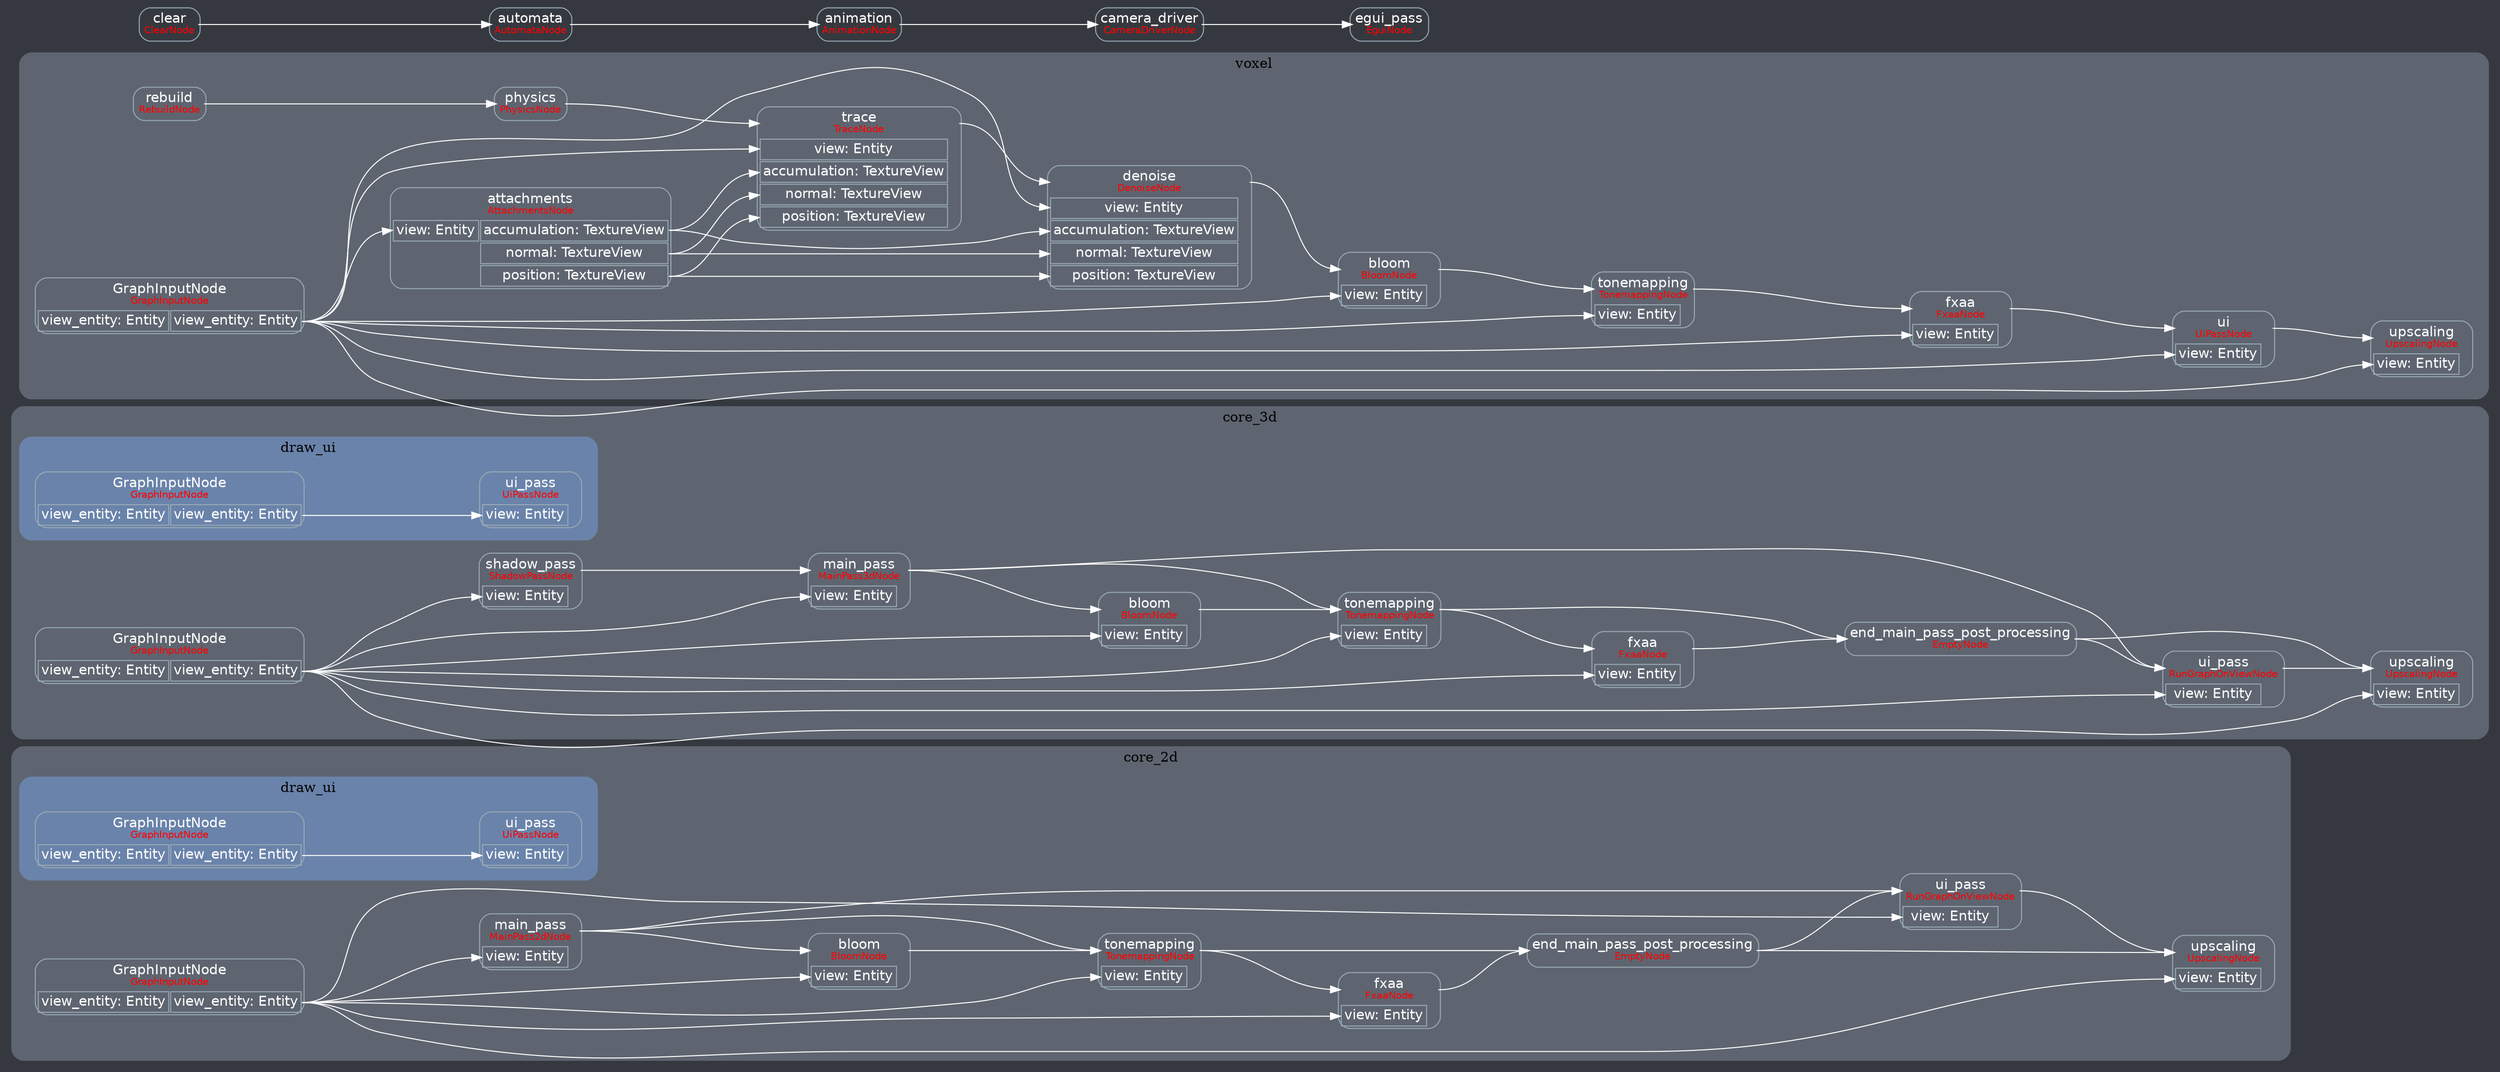 digraph "RenderGraph" {
	"rankdir"="LR";
	"ranksep"="1.0";
	graph ["bgcolor"="#35393F"];
	edge ["fontname"="Helvetica", "fontcolor"="white"];
	node ["shape"="plaintext", "fontname"="Helvetica", "fontcolor"="white"];
	subgraph "cluster_core_2d" {
		"label"="core_2d";
		graph ["style"="rounded,filled", "color"="#5e6570", "fontcolor"="black"];
		subgraph "cluster_core_2d_draw_ui" {
			"label"="draw_ui";
			graph ["style"="rounded,filled", "color"="#6a83aa", "fontcolor"="black"];
			"_core_2d_draw_ui__core_2d_draw_uiGraphInputNode" ["label"=<<TABLE STYLE="rounded"><TR><TD PORT="title" BORDER="0" COLSPAN="2">GraphInputNode<BR/><FONT COLOR="red" POINT-SIZE="10">GraphInputNode</FONT></TD></TR><TR><TD PORT="in-0">view_entity: Entity</TD><TD PORT="out-0">view_entity: Entity</TD></TR></TABLE>>, "color"="#99aab5", "fillcolor"="#99aab5"]
			"_core_2d_draw_ui__core_2d_draw_uiui_pass" ["label"=<<TABLE STYLE="rounded"><TR><TD PORT="title" BORDER="0" COLSPAN="2">ui_pass<BR/><FONT COLOR="red" POINT-SIZE="10">UiPassNode</FONT></TD></TR><TR><TD PORT="in-0">view: Entity</TD><TD BORDER="0">&nbsp;</TD></TR></TABLE>>, "color"="#99aab5", "fillcolor"="#99aab5"]
			"_core_2d_draw_ui__core_2d_draw_uiGraphInputNode":"out-0:e" -> "_core_2d_draw_ui__core_2d_draw_uiui_pass":"in-0:w" ["color"="white"]
		}
		
		"_core_2d__core_2dbloom" ["label"=<<TABLE STYLE="rounded"><TR><TD PORT="title" BORDER="0" COLSPAN="2">bloom<BR/><FONT COLOR="red" POINT-SIZE="10">BloomNode</FONT></TD></TR><TR><TD PORT="in-0">view: Entity</TD><TD BORDER="0">&nbsp;</TD></TR></TABLE>>, "color"="#99aab5", "fillcolor"="#99aab5"]
		"_core_2d__core_2dmain_pass" ["label"=<<TABLE STYLE="rounded"><TR><TD PORT="title" BORDER="0" COLSPAN="2">main_pass<BR/><FONT COLOR="red" POINT-SIZE="10">MainPass2dNode</FONT></TD></TR><TR><TD PORT="in-0">view: Entity</TD><TD BORDER="0">&nbsp;</TD></TR></TABLE>>, "color"="#99aab5", "fillcolor"="#99aab5"]
		"_core_2d__core_2dfxaa" ["label"=<<TABLE STYLE="rounded"><TR><TD PORT="title" BORDER="0" COLSPAN="2">fxaa<BR/><FONT COLOR="red" POINT-SIZE="10">FxaaNode</FONT></TD></TR><TR><TD PORT="in-0">view: Entity</TD><TD BORDER="0">&nbsp;</TD></TR></TABLE>>, "color"="#99aab5", "fillcolor"="#99aab5"]
		"_core_2d__core_2dtonemapping" ["label"=<<TABLE STYLE="rounded"><TR><TD PORT="title" BORDER="0" COLSPAN="2">tonemapping<BR/><FONT COLOR="red" POINT-SIZE="10">TonemappingNode</FONT></TD></TR><TR><TD PORT="in-0">view: Entity</TD><TD BORDER="0">&nbsp;</TD></TR></TABLE>>, "color"="#99aab5", "fillcolor"="#99aab5"]
		"_core_2d__core_2dupscaling" ["label"=<<TABLE STYLE="rounded"><TR><TD PORT="title" BORDER="0" COLSPAN="2">upscaling<BR/><FONT COLOR="red" POINT-SIZE="10">UpscalingNode</FONT></TD></TR><TR><TD PORT="in-0">view: Entity</TD><TD BORDER="0">&nbsp;</TD></TR></TABLE>>, "color"="#99aab5", "fillcolor"="#99aab5"]
		"_core_2d__core_2dGraphInputNode" ["label"=<<TABLE STYLE="rounded"><TR><TD PORT="title" BORDER="0" COLSPAN="2">GraphInputNode<BR/><FONT COLOR="red" POINT-SIZE="10">GraphInputNode</FONT></TD></TR><TR><TD PORT="in-0">view_entity: Entity</TD><TD PORT="out-0">view_entity: Entity</TD></TR></TABLE>>, "color"="#99aab5", "fillcolor"="#99aab5"]
		"_core_2d__core_2dend_main_pass_post_processing" ["label"=<<TABLE STYLE="rounded"><TR><TD PORT="title" BORDER="0" COLSPAN="2">end_main_pass_post_processing<BR/><FONT COLOR="red" POINT-SIZE="10">EmptyNode</FONT></TD></TR></TABLE>>, "color"="#99aab5", "fillcolor"="#99aab5"]
		"_core_2d__core_2dui_pass" ["label"=<<TABLE STYLE="rounded"><TR><TD PORT="title" BORDER="0" COLSPAN="2">ui_pass<BR/><FONT COLOR="red" POINT-SIZE="10">RunGraphOnViewNode</FONT></TD></TR><TR><TD PORT="in-0">view: Entity</TD><TD BORDER="0">&nbsp;</TD></TR></TABLE>>, "color"="#99aab5", "fillcolor"="#99aab5"]
		"_core_2d__core_2dGraphInputNode":"out-0:e" -> "_core_2d__core_2dbloom":"in-0:w" ["color"="white"]
		"_core_2d__core_2dmain_pass":"title:e" -> "_core_2d__core_2dbloom":"title:w" ["color"="white"]
		"_core_2d__core_2dGraphInputNode":"out-0:e" -> "_core_2d__core_2dmain_pass":"in-0:w" ["color"="white"]
		"_core_2d__core_2dGraphInputNode":"out-0:e" -> "_core_2d__core_2dfxaa":"in-0:w" ["color"="white"]
		"_core_2d__core_2dtonemapping":"title:e" -> "_core_2d__core_2dfxaa":"title:w" ["color"="white"]
		"_core_2d__core_2dGraphInputNode":"out-0:e" -> "_core_2d__core_2dtonemapping":"in-0:w" ["color"="white"]
		"_core_2d__core_2dmain_pass":"title:e" -> "_core_2d__core_2dtonemapping":"title:w" ["color"="white"]
		"_core_2d__core_2dbloom":"title:e" -> "_core_2d__core_2dtonemapping":"title:w" ["color"="white"]
		"_core_2d__core_2dGraphInputNode":"out-0:e" -> "_core_2d__core_2dupscaling":"in-0:w" ["color"="white"]
		"_core_2d__core_2dend_main_pass_post_processing":"title:e" -> "_core_2d__core_2dupscaling":"title:w" ["color"="white"]
		"_core_2d__core_2dui_pass":"title:e" -> "_core_2d__core_2dupscaling":"title:w" ["color"="white"]
		"_core_2d__core_2dtonemapping":"title:e" -> "_core_2d__core_2dend_main_pass_post_processing":"title:w" ["color"="white"]
		"_core_2d__core_2dfxaa":"title:e" -> "_core_2d__core_2dend_main_pass_post_processing":"title:w" ["color"="white"]
		"_core_2d__core_2dmain_pass":"title:e" -> "_core_2d__core_2dui_pass":"title:w" ["color"="white"]
		"_core_2d__core_2dGraphInputNode":"out-0:e" -> "_core_2d__core_2dui_pass":"in-0:w" ["color"="white"]
		"_core_2d__core_2dend_main_pass_post_processing":"title:e" -> "_core_2d__core_2dui_pass":"title:w" ["color"="white"]
	}
	
	subgraph "cluster_core_3d" {
		"label"="core_3d";
		graph ["style"="rounded,filled", "color"="#5e6570", "fontcolor"="black"];
		subgraph "cluster_core_3d_draw_ui" {
			"label"="draw_ui";
			graph ["style"="rounded,filled", "color"="#6a83aa", "fontcolor"="black"];
			"_core_3d_draw_ui__core_3d_draw_uiGraphInputNode" ["label"=<<TABLE STYLE="rounded"><TR><TD PORT="title" BORDER="0" COLSPAN="2">GraphInputNode<BR/><FONT COLOR="red" POINT-SIZE="10">GraphInputNode</FONT></TD></TR><TR><TD PORT="in-0">view_entity: Entity</TD><TD PORT="out-0">view_entity: Entity</TD></TR></TABLE>>, "color"="#99aab5", "fillcolor"="#99aab5"]
			"_core_3d_draw_ui__core_3d_draw_uiui_pass" ["label"=<<TABLE STYLE="rounded"><TR><TD PORT="title" BORDER="0" COLSPAN="2">ui_pass<BR/><FONT COLOR="red" POINT-SIZE="10">UiPassNode</FONT></TD></TR><TR><TD PORT="in-0">view: Entity</TD><TD BORDER="0">&nbsp;</TD></TR></TABLE>>, "color"="#99aab5", "fillcolor"="#99aab5"]
			"_core_3d_draw_ui__core_3d_draw_uiGraphInputNode":"out-0:e" -> "_core_3d_draw_ui__core_3d_draw_uiui_pass":"in-0:w" ["color"="white"]
		}
		
		"_core_3d__core_3dbloom" ["label"=<<TABLE STYLE="rounded"><TR><TD PORT="title" BORDER="0" COLSPAN="2">bloom<BR/><FONT COLOR="red" POINT-SIZE="10">BloomNode</FONT></TD></TR><TR><TD PORT="in-0">view: Entity</TD><TD BORDER="0">&nbsp;</TD></TR></TABLE>>, "color"="#99aab5", "fillcolor"="#99aab5"]
		"_core_3d__core_3dmain_pass" ["label"=<<TABLE STYLE="rounded"><TR><TD PORT="title" BORDER="0" COLSPAN="2">main_pass<BR/><FONT COLOR="red" POINT-SIZE="10">MainPass3dNode</FONT></TD></TR><TR><TD PORT="in-0">view: Entity</TD><TD BORDER="0">&nbsp;</TD></TR></TABLE>>, "color"="#99aab5", "fillcolor"="#99aab5"]
		"_core_3d__core_3dfxaa" ["label"=<<TABLE STYLE="rounded"><TR><TD PORT="title" BORDER="0" COLSPAN="2">fxaa<BR/><FONT COLOR="red" POINT-SIZE="10">FxaaNode</FONT></TD></TR><TR><TD PORT="in-0">view: Entity</TD><TD BORDER="0">&nbsp;</TD></TR></TABLE>>, "color"="#99aab5", "fillcolor"="#99aab5"]
		"_core_3d__core_3dtonemapping" ["label"=<<TABLE STYLE="rounded"><TR><TD PORT="title" BORDER="0" COLSPAN="2">tonemapping<BR/><FONT COLOR="red" POINT-SIZE="10">TonemappingNode</FONT></TD></TR><TR><TD PORT="in-0">view: Entity</TD><TD BORDER="0">&nbsp;</TD></TR></TABLE>>, "color"="#99aab5", "fillcolor"="#99aab5"]
		"_core_3d__core_3dupscaling" ["label"=<<TABLE STYLE="rounded"><TR><TD PORT="title" BORDER="0" COLSPAN="2">upscaling<BR/><FONT COLOR="red" POINT-SIZE="10">UpscalingNode</FONT></TD></TR><TR><TD PORT="in-0">view: Entity</TD><TD BORDER="0">&nbsp;</TD></TR></TABLE>>, "color"="#99aab5", "fillcolor"="#99aab5"]
		"_core_3d__core_3dshadow_pass" ["label"=<<TABLE STYLE="rounded"><TR><TD PORT="title" BORDER="0" COLSPAN="2">shadow_pass<BR/><FONT COLOR="red" POINT-SIZE="10">ShadowPassNode</FONT></TD></TR><TR><TD PORT="in-0">view: Entity</TD><TD BORDER="0">&nbsp;</TD></TR></TABLE>>, "color"="#99aab5", "fillcolor"="#99aab5"]
		"_core_3d__core_3dGraphInputNode" ["label"=<<TABLE STYLE="rounded"><TR><TD PORT="title" BORDER="0" COLSPAN="2">GraphInputNode<BR/><FONT COLOR="red" POINT-SIZE="10">GraphInputNode</FONT></TD></TR><TR><TD PORT="in-0">view_entity: Entity</TD><TD PORT="out-0">view_entity: Entity</TD></TR></TABLE>>, "color"="#99aab5", "fillcolor"="#99aab5"]
		"_core_3d__core_3dend_main_pass_post_processing" ["label"=<<TABLE STYLE="rounded"><TR><TD PORT="title" BORDER="0" COLSPAN="2">end_main_pass_post_processing<BR/><FONT COLOR="red" POINT-SIZE="10">EmptyNode</FONT></TD></TR></TABLE>>, "color"="#99aab5", "fillcolor"="#99aab5"]
		"_core_3d__core_3dui_pass" ["label"=<<TABLE STYLE="rounded"><TR><TD PORT="title" BORDER="0" COLSPAN="2">ui_pass<BR/><FONT COLOR="red" POINT-SIZE="10">RunGraphOnViewNode</FONT></TD></TR><TR><TD PORT="in-0">view: Entity</TD><TD BORDER="0">&nbsp;</TD></TR></TABLE>>, "color"="#99aab5", "fillcolor"="#99aab5"]
		"_core_3d__core_3dGraphInputNode":"out-0:e" -> "_core_3d__core_3dbloom":"in-0:w" ["color"="white"]
		"_core_3d__core_3dmain_pass":"title:e" -> "_core_3d__core_3dbloom":"title:w" ["color"="white"]
		"_core_3d__core_3dGraphInputNode":"out-0:e" -> "_core_3d__core_3dmain_pass":"in-0:w" ["color"="white"]
		"_core_3d__core_3dshadow_pass":"title:e" -> "_core_3d__core_3dmain_pass":"title:w" ["color"="white"]
		"_core_3d__core_3dGraphInputNode":"out-0:e" -> "_core_3d__core_3dfxaa":"in-0:w" ["color"="white"]
		"_core_3d__core_3dtonemapping":"title:e" -> "_core_3d__core_3dfxaa":"title:w" ["color"="white"]
		"_core_3d__core_3dGraphInputNode":"out-0:e" -> "_core_3d__core_3dtonemapping":"in-0:w" ["color"="white"]
		"_core_3d__core_3dmain_pass":"title:e" -> "_core_3d__core_3dtonemapping":"title:w" ["color"="white"]
		"_core_3d__core_3dbloom":"title:e" -> "_core_3d__core_3dtonemapping":"title:w" ["color"="white"]
		"_core_3d__core_3dGraphInputNode":"out-0:e" -> "_core_3d__core_3dupscaling":"in-0:w" ["color"="white"]
		"_core_3d__core_3dend_main_pass_post_processing":"title:e" -> "_core_3d__core_3dupscaling":"title:w" ["color"="white"]
		"_core_3d__core_3dui_pass":"title:e" -> "_core_3d__core_3dupscaling":"title:w" ["color"="white"]
		"_core_3d__core_3dGraphInputNode":"out-0:e" -> "_core_3d__core_3dshadow_pass":"in-0:w" ["color"="white"]
		"_core_3d__core_3dtonemapping":"title:e" -> "_core_3d__core_3dend_main_pass_post_processing":"title:w" ["color"="white"]
		"_core_3d__core_3dfxaa":"title:e" -> "_core_3d__core_3dend_main_pass_post_processing":"title:w" ["color"="white"]
		"_core_3d__core_3dmain_pass":"title:e" -> "_core_3d__core_3dui_pass":"title:w" ["color"="white"]
		"_core_3d__core_3dend_main_pass_post_processing":"title:e" -> "_core_3d__core_3dui_pass":"title:w" ["color"="white"]
		"_core_3d__core_3dGraphInputNode":"out-0:e" -> "_core_3d__core_3dui_pass":"in-0:w" ["color"="white"]
	}
	
	subgraph "cluster_voxel" {
		"label"="voxel";
		graph ["style"="rounded,filled", "color"="#5e6570", "fontcolor"="black"];
		"_voxel__voxelbloom" ["label"=<<TABLE STYLE="rounded"><TR><TD PORT="title" BORDER="0" COLSPAN="2">bloom<BR/><FONT COLOR="red" POINT-SIZE="10">BloomNode</FONT></TD></TR><TR><TD PORT="in-0">view: Entity</TD><TD BORDER="0">&nbsp;</TD></TR></TABLE>>, "color"="#99aab5", "fillcolor"="#99aab5"]
		"_voxel__voxelfxaa" ["label"=<<TABLE STYLE="rounded"><TR><TD PORT="title" BORDER="0" COLSPAN="2">fxaa<BR/><FONT COLOR="red" POINT-SIZE="10">FxaaNode</FONT></TD></TR><TR><TD PORT="in-0">view: Entity</TD><TD BORDER="0">&nbsp;</TD></TR></TABLE>>, "color"="#99aab5", "fillcolor"="#99aab5"]
		"_voxel__voxeltonemapping" ["label"=<<TABLE STYLE="rounded"><TR><TD PORT="title" BORDER="0" COLSPAN="2">tonemapping<BR/><FONT COLOR="red" POINT-SIZE="10">TonemappingNode</FONT></TD></TR><TR><TD PORT="in-0">view: Entity</TD><TD BORDER="0">&nbsp;</TD></TR></TABLE>>, "color"="#99aab5", "fillcolor"="#99aab5"]
		"_voxel__voxelupscaling" ["label"=<<TABLE STYLE="rounded"><TR><TD PORT="title" BORDER="0" COLSPAN="2">upscaling<BR/><FONT COLOR="red" POINT-SIZE="10">UpscalingNode</FONT></TD></TR><TR><TD PORT="in-0">view: Entity</TD><TD BORDER="0">&nbsp;</TD></TR></TABLE>>, "color"="#99aab5", "fillcolor"="#99aab5"]
		"_voxel__voxelGraphInputNode" ["label"=<<TABLE STYLE="rounded"><TR><TD PORT="title" BORDER="0" COLSPAN="2">GraphInputNode<BR/><FONT COLOR="red" POINT-SIZE="10">GraphInputNode</FONT></TD></TR><TR><TD PORT="in-0">view_entity: Entity</TD><TD PORT="out-0">view_entity: Entity</TD></TR></TABLE>>, "color"="#99aab5", "fillcolor"="#99aab5"]
		"_voxel__voxelui" ["label"=<<TABLE STYLE="rounded"><TR><TD PORT="title" BORDER="0" COLSPAN="2">ui<BR/><FONT COLOR="red" POINT-SIZE="10">UiPassNode</FONT></TD></TR><TR><TD PORT="in-0">view: Entity</TD><TD BORDER="0">&nbsp;</TD></TR></TABLE>>, "color"="#99aab5", "fillcolor"="#99aab5"]
		"_voxel__voxelattachments" ["label"=<<TABLE STYLE="rounded"><TR><TD PORT="title" BORDER="0" COLSPAN="2">attachments<BR/><FONT COLOR="red" POINT-SIZE="10">AttachmentsNode</FONT></TD></TR><TR><TD PORT="in-0">view: Entity</TD><TD PORT="out-0">accumulation: TextureView</TD></TR><TR><TD BORDER="0">&nbsp;</TD><TD PORT="out-1">normal: TextureView</TD></TR><TR><TD BORDER="0">&nbsp;</TD><TD PORT="out-2">position: TextureView</TD></TR></TABLE>>, "color"="#99aab5", "fillcolor"="#99aab5"]
		"_voxel__voxelphysics" ["label"=<<TABLE STYLE="rounded"><TR><TD PORT="title" BORDER="0" COLSPAN="2">physics<BR/><FONT COLOR="red" POINT-SIZE="10">PhysicsNode</FONT></TD></TR></TABLE>>, "color"="#99aab5", "fillcolor"="#99aab5"]
		"_voxel__voxelrebuild" ["label"=<<TABLE STYLE="rounded"><TR><TD PORT="title" BORDER="0" COLSPAN="2">rebuild<BR/><FONT COLOR="red" POINT-SIZE="10">RebuildNode</FONT></TD></TR></TABLE>>, "color"="#99aab5", "fillcolor"="#99aab5"]
		"_voxel__voxeldenoise" ["label"=<<TABLE STYLE="rounded"><TR><TD PORT="title" BORDER="0" COLSPAN="2">denoise<BR/><FONT COLOR="red" POINT-SIZE="10">DenoiseNode</FONT></TD></TR><TR><TD PORT="in-0">view: Entity</TD><TD BORDER="0">&nbsp;</TD></TR><TR><TD PORT="in-1">accumulation: TextureView</TD><TD BORDER="0">&nbsp;</TD></TR><TR><TD PORT="in-2">normal: TextureView</TD><TD BORDER="0">&nbsp;</TD></TR><TR><TD PORT="in-3">position: TextureView</TD><TD BORDER="0">&nbsp;</TD></TR></TABLE>>, "color"="#99aab5", "fillcolor"="#99aab5"]
		"_voxel__voxeltrace" ["label"=<<TABLE STYLE="rounded"><TR><TD PORT="title" BORDER="0" COLSPAN="2">trace<BR/><FONT COLOR="red" POINT-SIZE="10">TraceNode</FONT></TD></TR><TR><TD PORT="in-0">view: Entity</TD><TD BORDER="0">&nbsp;</TD></TR><TR><TD PORT="in-1">accumulation: TextureView</TD><TD BORDER="0">&nbsp;</TD></TR><TR><TD PORT="in-2">normal: TextureView</TD><TD BORDER="0">&nbsp;</TD></TR><TR><TD PORT="in-3">position: TextureView</TD><TD BORDER="0">&nbsp;</TD></TR></TABLE>>, "color"="#99aab5", "fillcolor"="#99aab5"]
		"_voxel__voxelGraphInputNode":"out-0:e" -> "_voxel__voxelbloom":"in-0:w" ["color"="white"]
		"_voxel__voxeldenoise":"title:e" -> "_voxel__voxelbloom":"title:w" ["color"="white"]
		"_voxel__voxelGraphInputNode":"out-0:e" -> "_voxel__voxelfxaa":"in-0:w" ["color"="white"]
		"_voxel__voxeltonemapping":"title:e" -> "_voxel__voxelfxaa":"title:w" ["color"="white"]
		"_voxel__voxelGraphInputNode":"out-0:e" -> "_voxel__voxeltonemapping":"in-0:w" ["color"="white"]
		"_voxel__voxelbloom":"title:e" -> "_voxel__voxeltonemapping":"title:w" ["color"="white"]
		"_voxel__voxelGraphInputNode":"out-0:e" -> "_voxel__voxelupscaling":"in-0:w" ["color"="white"]
		"_voxel__voxelui":"title:e" -> "_voxel__voxelupscaling":"title:w" ["color"="white"]
		"_voxel__voxelGraphInputNode":"out-0:e" -> "_voxel__voxelui":"in-0:w" ["color"="white"]
		"_voxel__voxelfxaa":"title:e" -> "_voxel__voxelui":"title:w" ["color"="white"]
		"_voxel__voxelGraphInputNode":"out-0:e" -> "_voxel__voxelattachments":"in-0:w" ["color"="white"]
		"_voxel__voxelrebuild":"title:e" -> "_voxel__voxelphysics":"title:w" ["color"="white"]
		"_voxel__voxelGraphInputNode":"out-0:e" -> "_voxel__voxeldenoise":"in-0:w" ["color"="white"]
		"_voxel__voxeltrace":"title:e" -> "_voxel__voxeldenoise":"title:w" ["color"="white"]
		"_voxel__voxelattachments":"out-0:e" -> "_voxel__voxeldenoise":"in-1:w" ["color"="white"]
		"_voxel__voxelattachments":"out-1:e" -> "_voxel__voxeldenoise":"in-2:w" ["color"="white"]
		"_voxel__voxelattachments":"out-2:e" -> "_voxel__voxeldenoise":"in-3:w" ["color"="white"]
		"_voxel__voxelGraphInputNode":"out-0:e" -> "_voxel__voxeltrace":"in-0:w" ["color"="white"]
		"_voxel__voxelattachments":"out-0:e" -> "_voxel__voxeltrace":"in-1:w" ["color"="white"]
		"_voxel__voxelattachments":"out-1:e" -> "_voxel__voxeltrace":"in-2:w" ["color"="white"]
		"_voxel__voxelattachments":"out-2:e" -> "_voxel__voxeltrace":"in-3:w" ["color"="white"]
		"_voxel__voxelphysics":"title:e" -> "_voxel__voxeltrace":"title:w" ["color"="white"]
	}
	
	"_egui_pass" ["label"=<<TABLE STYLE="rounded"><TR><TD PORT="title" BORDER="0" COLSPAN="2">egui_pass<BR/><FONT COLOR="red" POINT-SIZE="10">EguiNode</FONT></TD></TR></TABLE>>, "color"="#99aab5", "fillcolor"="#99aab5"]
	"_camera_driver" ["label"=<<TABLE STYLE="rounded"><TR><TD PORT="title" BORDER="0" COLSPAN="2">camera_driver<BR/><FONT COLOR="red" POINT-SIZE="10">CameraDriverNode</FONT></TD></TR></TABLE>>, "color"="#99aab5", "fillcolor"="#99aab5"]
	"_animation" ["label"=<<TABLE STYLE="rounded"><TR><TD PORT="title" BORDER="0" COLSPAN="2">animation<BR/><FONT COLOR="red" POINT-SIZE="10">AnimationNode</FONT></TD></TR></TABLE>>, "color"="#99aab5", "fillcolor"="#99aab5"]
	"_automata" ["label"=<<TABLE STYLE="rounded"><TR><TD PORT="title" BORDER="0" COLSPAN="2">automata<BR/><FONT COLOR="red" POINT-SIZE="10">AutomataNode</FONT></TD></TR></TABLE>>, "color"="#99aab5", "fillcolor"="#99aab5"]
	"_clear" ["label"=<<TABLE STYLE="rounded"><TR><TD PORT="title" BORDER="0" COLSPAN="2">clear<BR/><FONT COLOR="red" POINT-SIZE="10">ClearNode</FONT></TD></TR></TABLE>>, "color"="#99aab5", "fillcolor"="#99aab5"]
	"_camera_driver":"title:e" -> "_egui_pass":"title:w" ["color"="white"]
	"_animation":"title:e" -> "_camera_driver":"title:w" ["color"="white"]
	"_automata":"title:e" -> "_animation":"title:w" ["color"="white"]
	"_clear":"title:e" -> "_automata":"title:w" ["color"="white"]
}
